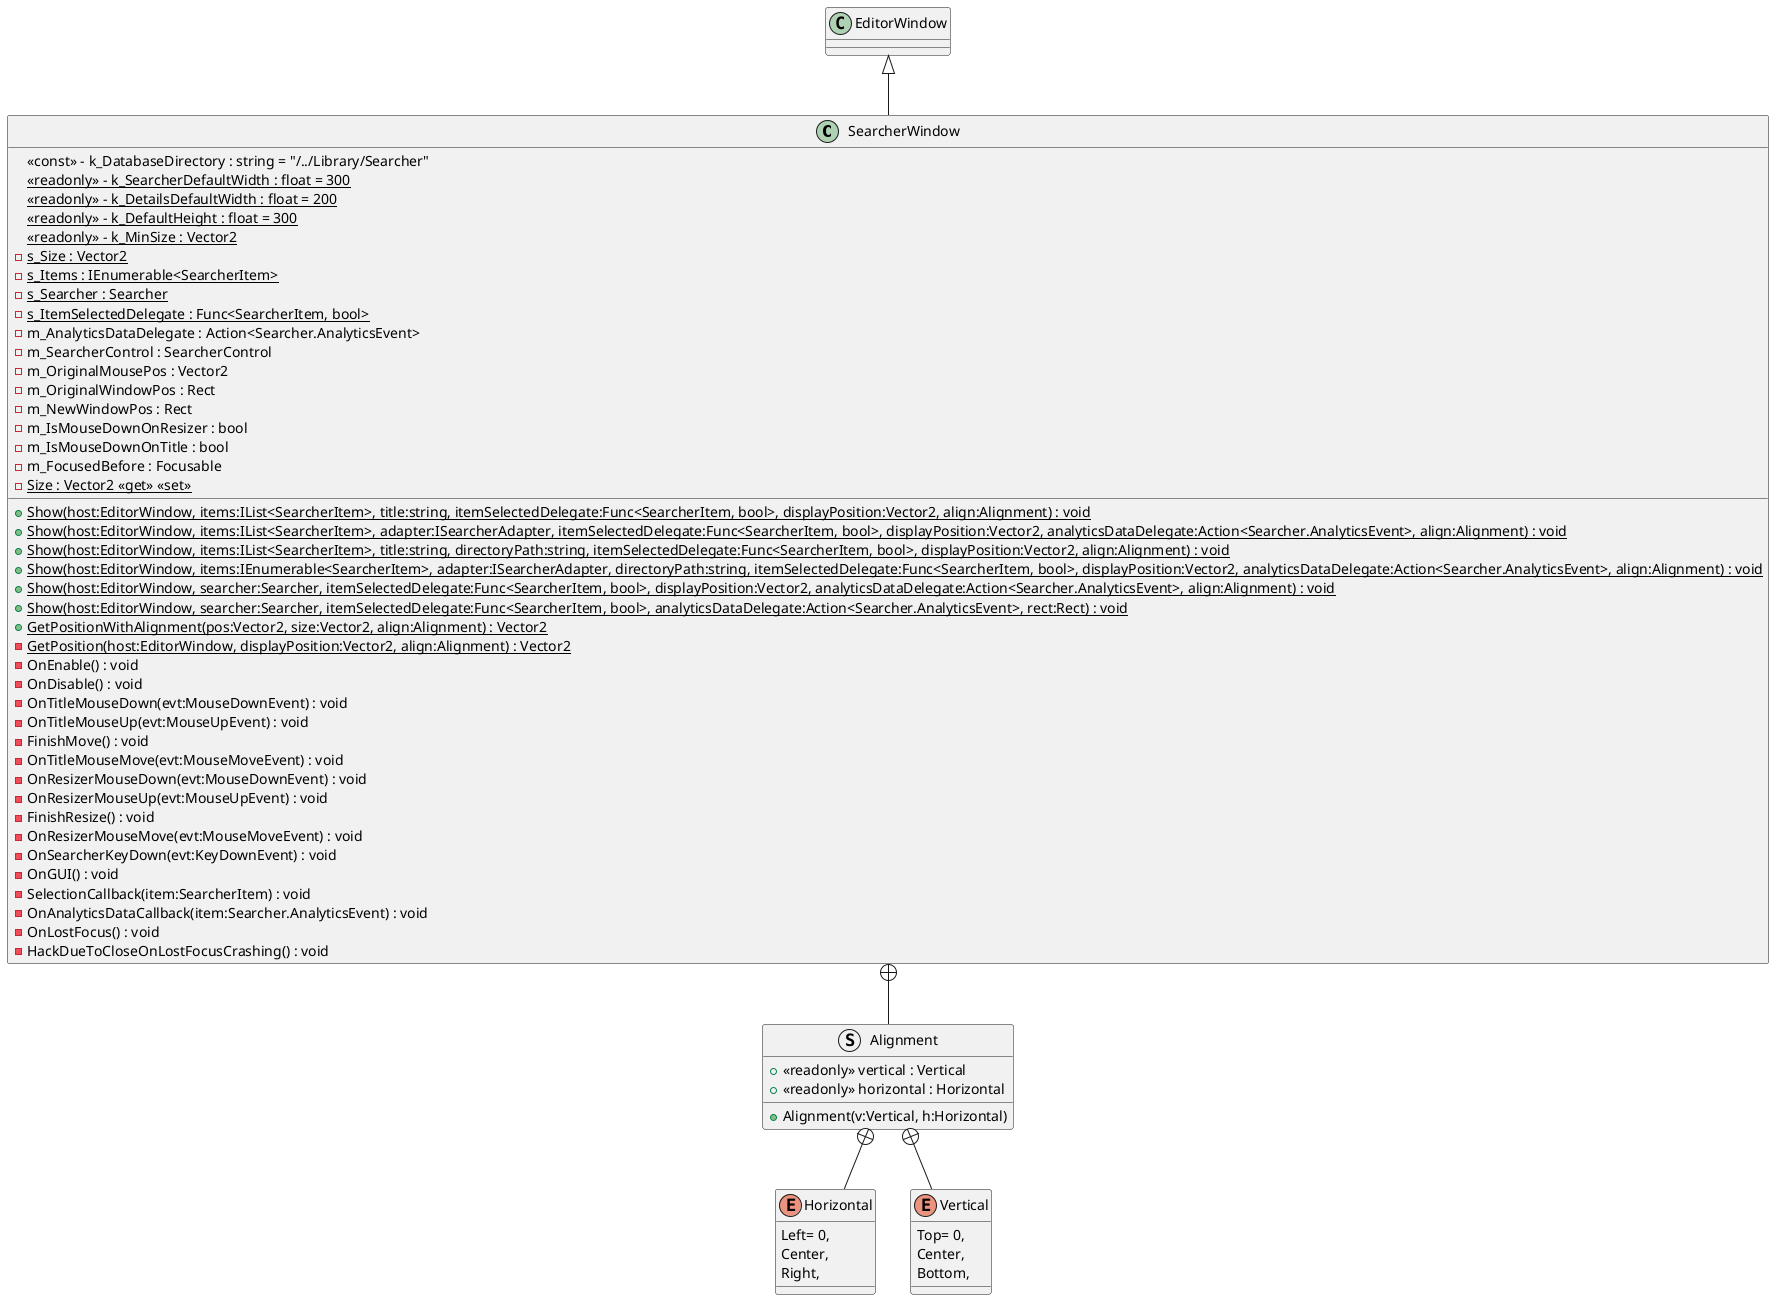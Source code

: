 @startuml
class SearcherWindow {
    <<const>> - k_DatabaseDirectory : string = "/../Library/Searcher"
    {static} <<readonly>> - k_SearcherDefaultWidth : float = 300
    {static} <<readonly>> - k_DetailsDefaultWidth : float = 200
    {static} <<readonly>> - k_DefaultHeight : float = 300
    {static} <<readonly>> - k_MinSize : Vector2
    {static} - s_Size : Vector2
    {static} - s_Items : IEnumerable<SearcherItem>
    {static} - s_Searcher : Searcher
    {static} - s_ItemSelectedDelegate : Func<SearcherItem, bool>
    - m_AnalyticsDataDelegate : Action<Searcher.AnalyticsEvent>
    - m_SearcherControl : SearcherControl
    - m_OriginalMousePos : Vector2
    - m_OriginalWindowPos : Rect
    - m_NewWindowPos : Rect
    - m_IsMouseDownOnResizer : bool
    - m_IsMouseDownOnTitle : bool
    - m_FocusedBefore : Focusable
    {static} - Size : Vector2 <<get>> <<set>>
    + {static} Show(host:EditorWindow, items:IList<SearcherItem>, title:string, itemSelectedDelegate:Func<SearcherItem, bool>, displayPosition:Vector2, align:Alignment) : void
    + {static} Show(host:EditorWindow, items:IList<SearcherItem>, adapter:ISearcherAdapter, itemSelectedDelegate:Func<SearcherItem, bool>, displayPosition:Vector2, analyticsDataDelegate:Action<Searcher.AnalyticsEvent>, align:Alignment) : void
    + {static} Show(host:EditorWindow, items:IList<SearcherItem>, title:string, directoryPath:string, itemSelectedDelegate:Func<SearcherItem, bool>, displayPosition:Vector2, align:Alignment) : void
    + {static} Show(host:EditorWindow, items:IEnumerable<SearcherItem>, adapter:ISearcherAdapter, directoryPath:string, itemSelectedDelegate:Func<SearcherItem, bool>, displayPosition:Vector2, analyticsDataDelegate:Action<Searcher.AnalyticsEvent>, align:Alignment) : void
    + {static} Show(host:EditorWindow, searcher:Searcher, itemSelectedDelegate:Func<SearcherItem, bool>, displayPosition:Vector2, analyticsDataDelegate:Action<Searcher.AnalyticsEvent>, align:Alignment) : void
    + {static} Show(host:EditorWindow, searcher:Searcher, itemSelectedDelegate:Func<SearcherItem, bool>, analyticsDataDelegate:Action<Searcher.AnalyticsEvent>, rect:Rect) : void
    + {static} GetPositionWithAlignment(pos:Vector2, size:Vector2, align:Alignment) : Vector2
    {static} - GetPosition(host:EditorWindow, displayPosition:Vector2, align:Alignment) : Vector2
    - OnEnable() : void
    - OnDisable() : void
    - OnTitleMouseDown(evt:MouseDownEvent) : void
    - OnTitleMouseUp(evt:MouseUpEvent) : void
    - FinishMove() : void
    - OnTitleMouseMove(evt:MouseMoveEvent) : void
    - OnResizerMouseDown(evt:MouseDownEvent) : void
    - OnResizerMouseUp(evt:MouseUpEvent) : void
    - FinishResize() : void
    - OnResizerMouseMove(evt:MouseMoveEvent) : void
    - OnSearcherKeyDown(evt:KeyDownEvent) : void
    - OnGUI() : void
    - SelectionCallback(item:SearcherItem) : void
    - OnAnalyticsDataCallback(item:Searcher.AnalyticsEvent) : void
    - OnLostFocus() : void
    - HackDueToCloseOnLostFocusCrashing() : void
}
struct Alignment {
    + <<readonly>> vertical : Vertical
    + <<readonly>> horizontal : Horizontal
    + Alignment(v:Vertical, h:Horizontal)
}
enum Horizontal {
    Left= 0,
    Center,
    Right,
}
enum Vertical {
    Top= 0,
    Center,
    Bottom,
}
EditorWindow <|-- SearcherWindow
SearcherWindow +-- Alignment
Alignment +-- Horizontal
Alignment +-- Vertical
@enduml
